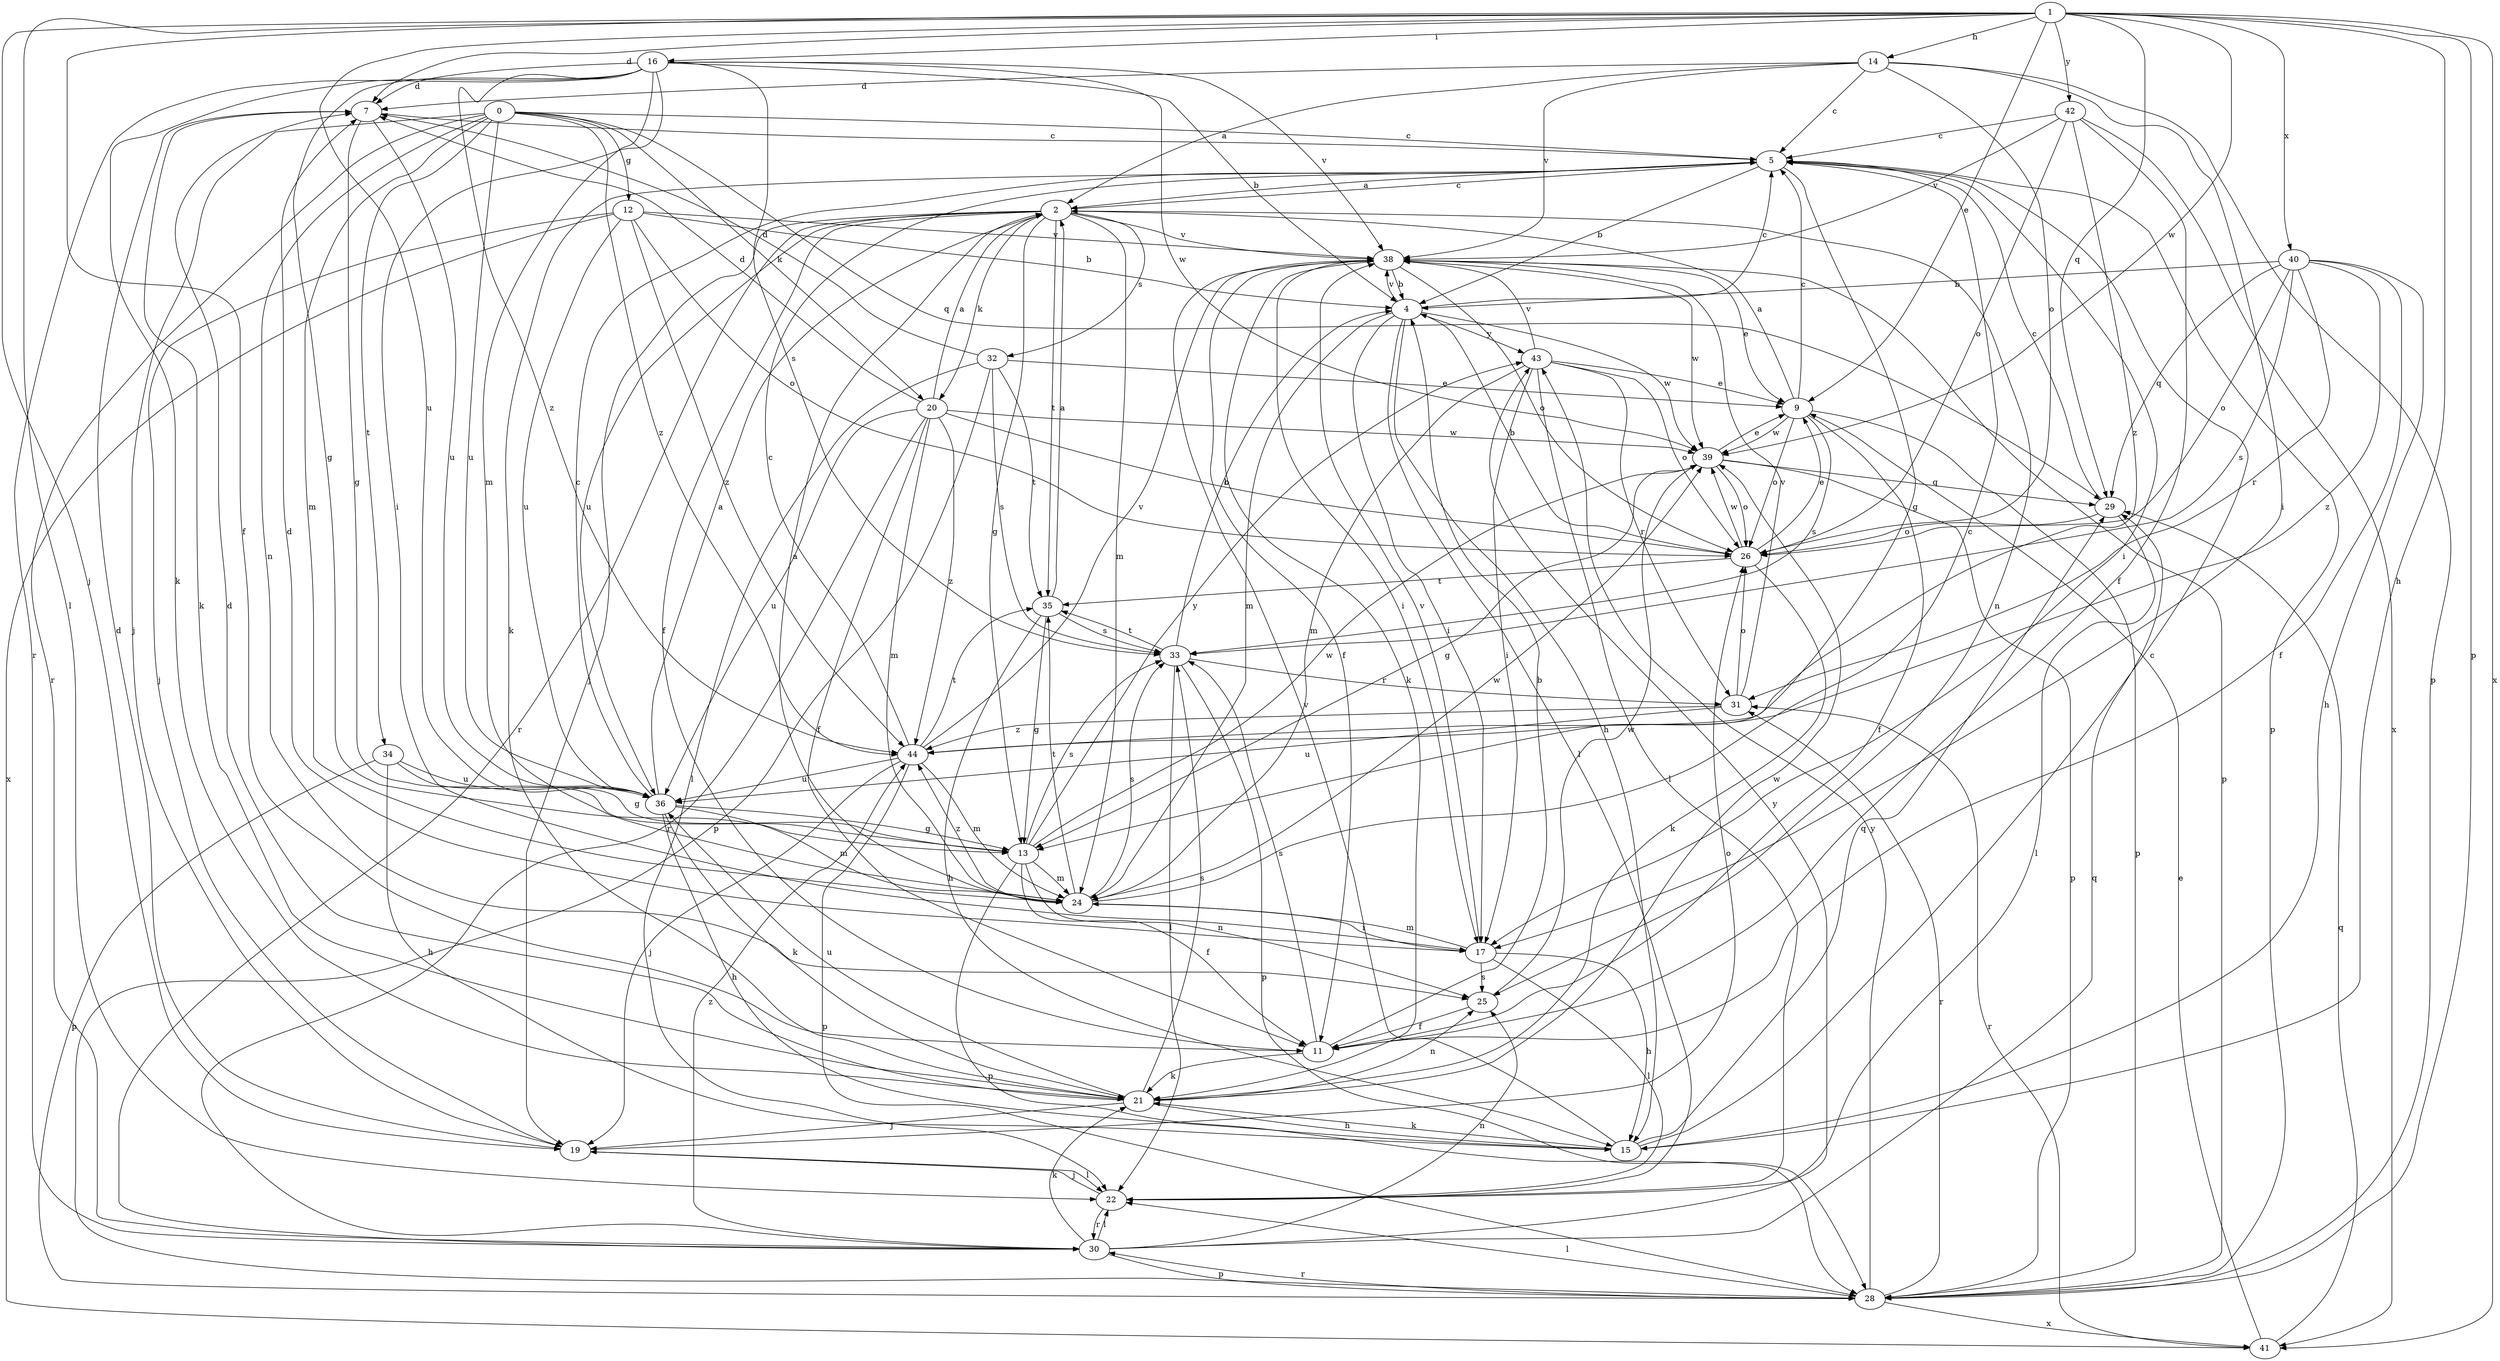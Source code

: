 strict digraph  {
1;
2;
4;
5;
7;
0;
9;
11;
12;
13;
14;
15;
16;
17;
19;
20;
21;
22;
24;
25;
26;
28;
29;
30;
31;
32;
33;
34;
35;
36;
38;
39;
40;
41;
42;
43;
44;
1 -> 7  [label=d];
1 -> 9  [label=e];
1 -> 11  [label=f];
1 -> 14  [label=h];
1 -> 15  [label=h];
1 -> 16  [label=i];
1 -> 19  [label=j];
1 -> 22  [label=l];
1 -> 28  [label=p];
1 -> 29  [label=q];
1 -> 36  [label=u];
1 -> 39  [label=w];
1 -> 40  [label=x];
1 -> 41  [label=x];
1 -> 42  [label=y];
2 -> 5  [label=c];
2 -> 11  [label=f];
2 -> 13  [label=g];
2 -> 19  [label=j];
2 -> 20  [label=k];
2 -> 24  [label=m];
2 -> 25  [label=n];
2 -> 30  [label=r];
2 -> 32  [label=s];
2 -> 35  [label=t];
2 -> 36  [label=u];
2 -> 38  [label=v];
4 -> 5  [label=c];
4 -> 15  [label=h];
4 -> 17  [label=i];
4 -> 22  [label=l];
4 -> 24  [label=m];
4 -> 38  [label=v];
4 -> 39  [label=w];
4 -> 43  [label=y];
5 -> 2  [label=a];
5 -> 4  [label=b];
5 -> 13  [label=g];
5 -> 17  [label=i];
5 -> 21  [label=k];
5 -> 28  [label=p];
7 -> 5  [label=c];
7 -> 13  [label=g];
7 -> 21  [label=k];
7 -> 36  [label=u];
0 -> 5  [label=c];
0 -> 12  [label=g];
0 -> 19  [label=j];
0 -> 20  [label=k];
0 -> 24  [label=m];
0 -> 25  [label=n];
0 -> 29  [label=q];
0 -> 30  [label=r];
0 -> 34  [label=t];
0 -> 36  [label=u];
0 -> 44  [label=z];
9 -> 2  [label=a];
9 -> 5  [label=c];
9 -> 11  [label=f];
9 -> 26  [label=o];
9 -> 28  [label=p];
9 -> 33  [label=s];
9 -> 39  [label=w];
11 -> 4  [label=b];
11 -> 21  [label=k];
11 -> 33  [label=s];
12 -> 4  [label=b];
12 -> 19  [label=j];
12 -> 26  [label=o];
12 -> 36  [label=u];
12 -> 38  [label=v];
12 -> 41  [label=x];
12 -> 44  [label=z];
13 -> 11  [label=f];
13 -> 24  [label=m];
13 -> 25  [label=n];
13 -> 28  [label=p];
13 -> 33  [label=s];
13 -> 39  [label=w];
13 -> 43  [label=y];
14 -> 2  [label=a];
14 -> 5  [label=c];
14 -> 7  [label=d];
14 -> 17  [label=i];
14 -> 26  [label=o];
14 -> 28  [label=p];
14 -> 38  [label=v];
15 -> 5  [label=c];
15 -> 21  [label=k];
15 -> 29  [label=q];
15 -> 38  [label=v];
16 -> 4  [label=b];
16 -> 7  [label=d];
16 -> 13  [label=g];
16 -> 17  [label=i];
16 -> 21  [label=k];
16 -> 24  [label=m];
16 -> 30  [label=r];
16 -> 33  [label=s];
16 -> 38  [label=v];
16 -> 39  [label=w];
16 -> 44  [label=z];
17 -> 7  [label=d];
17 -> 15  [label=h];
17 -> 22  [label=l];
17 -> 24  [label=m];
17 -> 38  [label=v];
17 -> 25  [label=s];
19 -> 7  [label=d];
19 -> 22  [label=l];
19 -> 26  [label=o];
20 -> 2  [label=a];
20 -> 7  [label=d];
20 -> 11  [label=f];
20 -> 24  [label=m];
20 -> 26  [label=o];
20 -> 30  [label=r];
20 -> 36  [label=u];
20 -> 39  [label=w];
20 -> 44  [label=z];
21 -> 7  [label=d];
21 -> 15  [label=h];
21 -> 19  [label=j];
21 -> 25  [label=n];
21 -> 33  [label=s];
21 -> 36  [label=u];
21 -> 39  [label=w];
22 -> 19  [label=j];
22 -> 30  [label=r];
24 -> 2  [label=a];
24 -> 5  [label=c];
24 -> 17  [label=i];
24 -> 33  [label=s];
24 -> 35  [label=t];
24 -> 39  [label=w];
24 -> 44  [label=z];
25 -> 11  [label=f];
25 -> 39  [label=w];
26 -> 4  [label=b];
26 -> 9  [label=e];
26 -> 21  [label=k];
26 -> 35  [label=t];
26 -> 39  [label=w];
28 -> 22  [label=l];
28 -> 30  [label=r];
28 -> 31  [label=r];
28 -> 41  [label=x];
28 -> 43  [label=y];
29 -> 5  [label=c];
29 -> 22  [label=l];
29 -> 26  [label=o];
30 -> 21  [label=k];
30 -> 22  [label=l];
30 -> 25  [label=n];
30 -> 28  [label=p];
30 -> 29  [label=q];
30 -> 43  [label=y];
30 -> 44  [label=z];
31 -> 26  [label=o];
31 -> 36  [label=u];
31 -> 38  [label=v];
31 -> 44  [label=z];
32 -> 7  [label=d];
32 -> 9  [label=e];
32 -> 22  [label=l];
32 -> 28  [label=p];
32 -> 33  [label=s];
32 -> 35  [label=t];
33 -> 4  [label=b];
33 -> 22  [label=l];
33 -> 28  [label=p];
33 -> 31  [label=r];
33 -> 35  [label=t];
34 -> 13  [label=g];
34 -> 15  [label=h];
34 -> 28  [label=p];
34 -> 36  [label=u];
35 -> 2  [label=a];
35 -> 13  [label=g];
35 -> 15  [label=h];
35 -> 33  [label=s];
36 -> 2  [label=a];
36 -> 5  [label=c];
36 -> 13  [label=g];
36 -> 15  [label=h];
36 -> 21  [label=k];
36 -> 24  [label=m];
38 -> 4  [label=b];
38 -> 9  [label=e];
38 -> 11  [label=f];
38 -> 17  [label=i];
38 -> 21  [label=k];
38 -> 26  [label=o];
38 -> 28  [label=p];
38 -> 39  [label=w];
39 -> 9  [label=e];
39 -> 13  [label=g];
39 -> 26  [label=o];
39 -> 28  [label=p];
39 -> 29  [label=q];
40 -> 4  [label=b];
40 -> 11  [label=f];
40 -> 15  [label=h];
40 -> 26  [label=o];
40 -> 29  [label=q];
40 -> 31  [label=r];
40 -> 33  [label=s];
40 -> 44  [label=z];
41 -> 9  [label=e];
41 -> 29  [label=q];
41 -> 31  [label=r];
42 -> 5  [label=c];
42 -> 11  [label=f];
42 -> 26  [label=o];
42 -> 38  [label=v];
42 -> 41  [label=x];
42 -> 44  [label=z];
43 -> 9  [label=e];
43 -> 17  [label=i];
43 -> 22  [label=l];
43 -> 24  [label=m];
43 -> 26  [label=o];
43 -> 31  [label=r];
43 -> 38  [label=v];
44 -> 5  [label=c];
44 -> 19  [label=j];
44 -> 24  [label=m];
44 -> 28  [label=p];
44 -> 35  [label=t];
44 -> 36  [label=u];
44 -> 38  [label=v];
}
